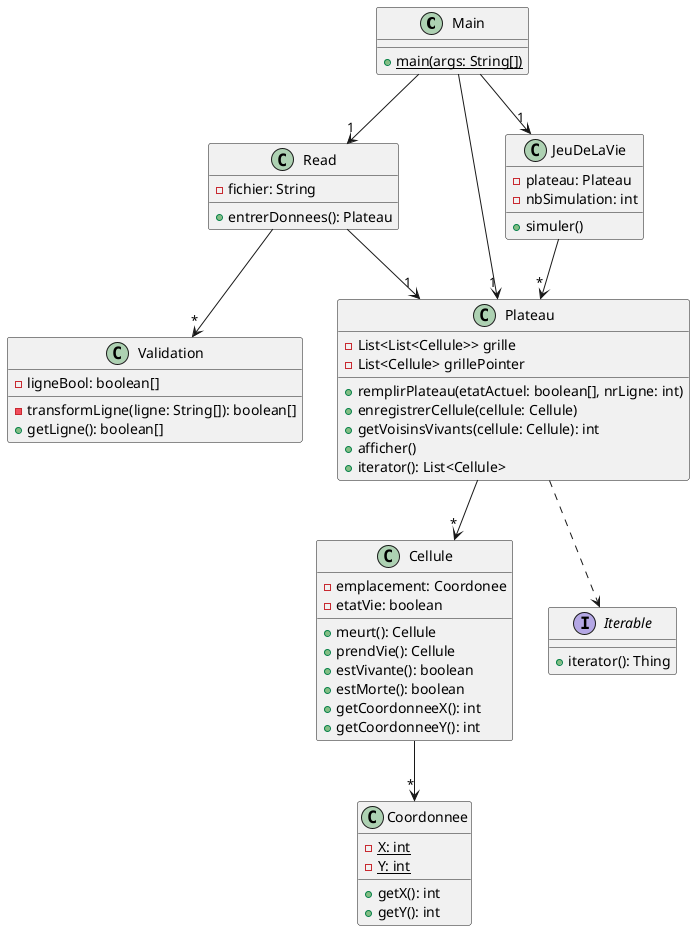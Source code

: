 @startuml

class Main {
   + {static} main(args: String[])
}

class Read {
   - fichier: String
   + entrerDonnees(): Plateau
}

class Validation {
   - ligneBool: boolean[]
   - transformLigne(ligne: String[]): boolean[]
   + getLigne(): boolean[]
}

class Plateau{
  - List<List<Cellule>> grille
  - List<Cellule> grillePointer
  + remplirPlateau(etatActuel: boolean[], nrLigne: int)
  + enregistrerCellule(cellule: Cellule)
  + getVoisinsVivants(cellule: Cellule): int
  + afficher()
  + iterator(): List<Cellule>
}

class JeuDeLaVie{
  - plateau: Plateau
  - nbSimulation: int
  + simuler()
}

class Cellule{
  - emplacement: Coordonee
  - etatVie: boolean
  + meurt(): Cellule
  + prendVie(): Cellule
  + estVivante(): boolean
  + estMorte(): boolean
  + getCoordonneeX(): int
  + getCoordonneeY(): int
}

class Coordonnee{
  - {static} X: int
  - {static} Y: int
  + getX(): int
  + getY(): int
}

Interface Iterable{
  + iterator(): Thing
}

Main --> "1" Read
Main --> "1" Plateau
Main --> "1" JeuDeLaVie
Read --> "*" Validation
Read --> "1" Plateau
JeuDeLaVie --> "*" Plateau
Plateau --> "*" Cellule
Cellule --> "*" Coordonnee
Plateau -[dashed]-> " " Iterable

@enduml

